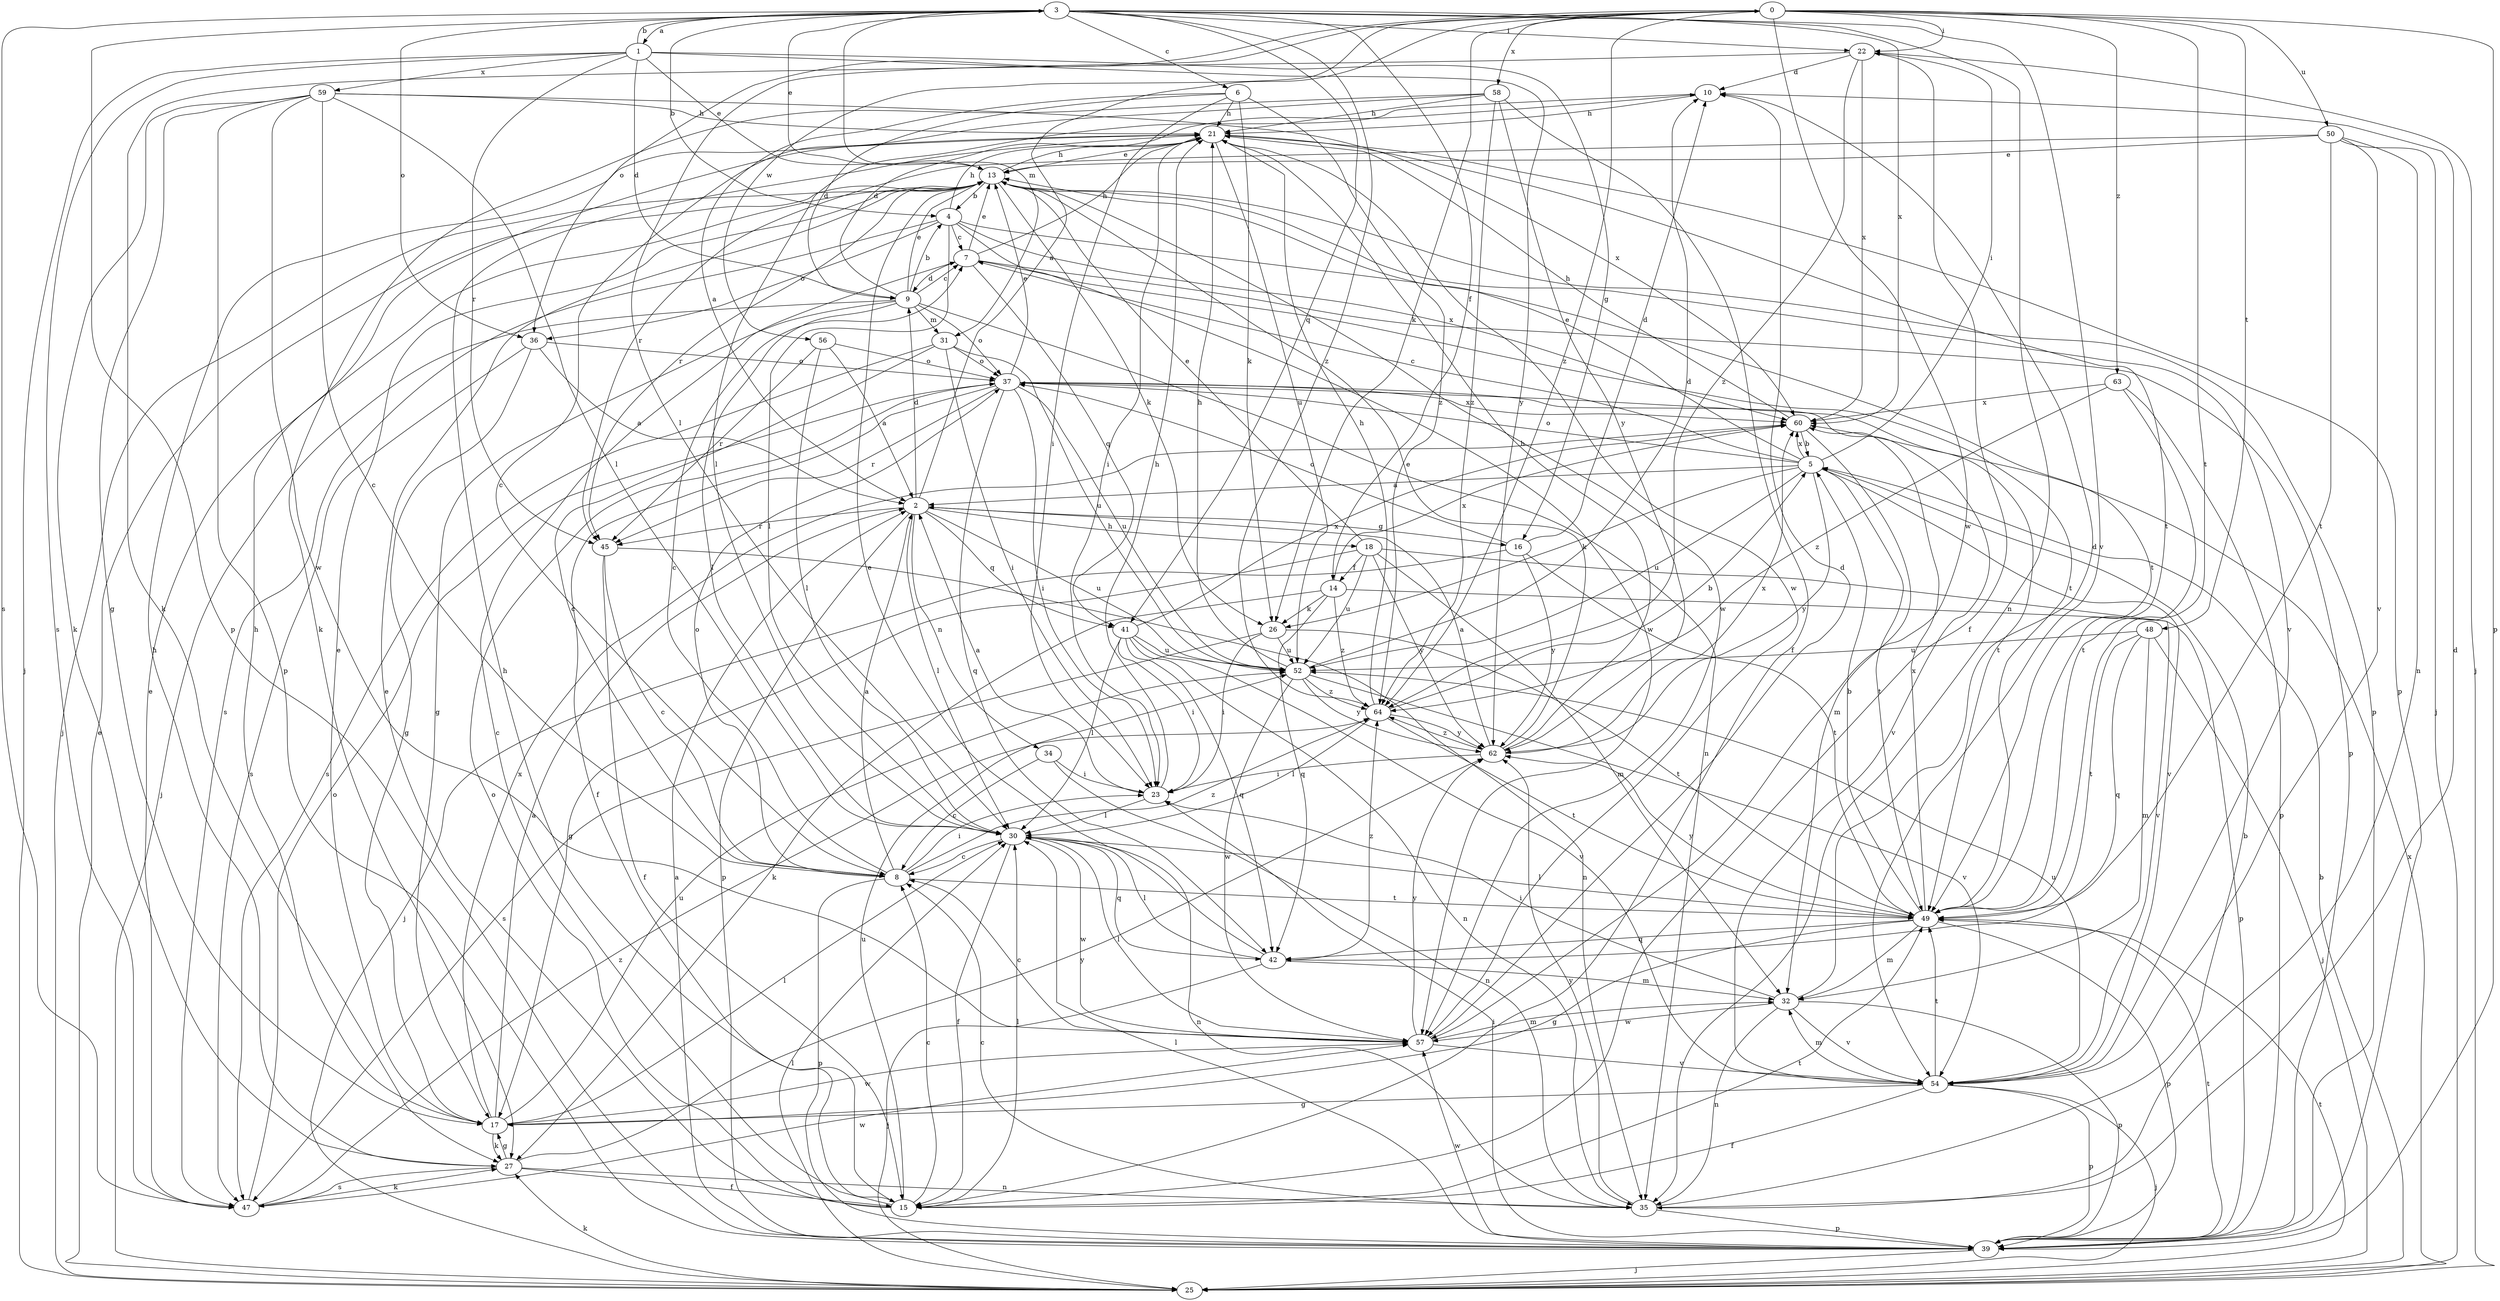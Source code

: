 strict digraph  {
0;
1;
2;
3;
4;
5;
6;
7;
8;
9;
10;
13;
14;
15;
16;
17;
18;
21;
22;
23;
25;
26;
27;
30;
31;
32;
34;
35;
36;
37;
39;
41;
42;
45;
47;
48;
49;
50;
52;
54;
56;
57;
58;
59;
60;
62;
63;
64;
0 -> 22  [label=i];
0 -> 26  [label=k];
0 -> 30  [label=l];
0 -> 36  [label=o];
0 -> 39  [label=p];
0 -> 48  [label=t];
0 -> 49  [label=t];
0 -> 50  [label=u];
0 -> 56  [label=w];
0 -> 57  [label=w];
0 -> 58  [label=x];
0 -> 63  [label=z];
0 -> 64  [label=z];
1 -> 3  [label=b];
1 -> 9  [label=d];
1 -> 13  [label=e];
1 -> 16  [label=g];
1 -> 25  [label=j];
1 -> 45  [label=r];
1 -> 47  [label=s];
1 -> 59  [label=x];
1 -> 62  [label=y];
2 -> 0  [label=a];
2 -> 9  [label=d];
2 -> 16  [label=g];
2 -> 18  [label=h];
2 -> 30  [label=l];
2 -> 34  [label=n];
2 -> 39  [label=p];
2 -> 41  [label=q];
2 -> 45  [label=r];
2 -> 52  [label=u];
3 -> 1  [label=a];
3 -> 4  [label=b];
3 -> 6  [label=c];
3 -> 13  [label=e];
3 -> 14  [label=f];
3 -> 22  [label=i];
3 -> 31  [label=m];
3 -> 35  [label=n];
3 -> 36  [label=o];
3 -> 39  [label=p];
3 -> 41  [label=q];
3 -> 47  [label=s];
3 -> 54  [label=v];
3 -> 60  [label=x];
3 -> 64  [label=z];
4 -> 7  [label=c];
4 -> 21  [label=h];
4 -> 30  [label=l];
4 -> 36  [label=o];
4 -> 47  [label=s];
4 -> 49  [label=t];
4 -> 57  [label=w];
4 -> 60  [label=x];
5 -> 2  [label=a];
5 -> 7  [label=c];
5 -> 13  [label=e];
5 -> 22  [label=i];
5 -> 26  [label=k];
5 -> 37  [label=o];
5 -> 49  [label=t];
5 -> 52  [label=u];
5 -> 54  [label=v];
5 -> 60  [label=x];
5 -> 62  [label=y];
6 -> 2  [label=a];
6 -> 9  [label=d];
6 -> 21  [label=h];
6 -> 23  [label=i];
6 -> 26  [label=k];
6 -> 64  [label=z];
7 -> 9  [label=d];
7 -> 13  [label=e];
7 -> 21  [label=h];
7 -> 39  [label=p];
7 -> 41  [label=q];
7 -> 49  [label=t];
8 -> 2  [label=a];
8 -> 7  [label=c];
8 -> 23  [label=i];
8 -> 37  [label=o];
8 -> 39  [label=p];
8 -> 49  [label=t];
8 -> 64  [label=z];
9 -> 4  [label=b];
9 -> 7  [label=c];
9 -> 10  [label=d];
9 -> 13  [label=e];
9 -> 17  [label=g];
9 -> 25  [label=j];
9 -> 30  [label=l];
9 -> 31  [label=m];
9 -> 35  [label=n];
9 -> 37  [label=o];
10 -> 21  [label=h];
10 -> 30  [label=l];
13 -> 4  [label=b];
13 -> 21  [label=h];
13 -> 25  [label=j];
13 -> 26  [label=k];
13 -> 39  [label=p];
13 -> 45  [label=r];
13 -> 54  [label=v];
13 -> 57  [label=w];
14 -> 26  [label=k];
14 -> 27  [label=k];
14 -> 39  [label=p];
14 -> 42  [label=q];
14 -> 60  [label=x];
14 -> 64  [label=z];
15 -> 7  [label=c];
15 -> 8  [label=c];
15 -> 13  [label=e];
15 -> 21  [label=h];
15 -> 30  [label=l];
15 -> 37  [label=o];
15 -> 49  [label=t];
15 -> 52  [label=u];
16 -> 10  [label=d];
16 -> 25  [label=j];
16 -> 37  [label=o];
16 -> 49  [label=t];
16 -> 62  [label=y];
17 -> 2  [label=a];
17 -> 13  [label=e];
17 -> 21  [label=h];
17 -> 27  [label=k];
17 -> 30  [label=l];
17 -> 52  [label=u];
17 -> 57  [label=w];
17 -> 60  [label=x];
18 -> 13  [label=e];
18 -> 14  [label=f];
18 -> 17  [label=g];
18 -> 32  [label=m];
18 -> 52  [label=u];
18 -> 54  [label=v];
18 -> 62  [label=y];
21 -> 13  [label=e];
21 -> 23  [label=i];
21 -> 39  [label=p];
21 -> 49  [label=t];
21 -> 52  [label=u];
21 -> 57  [label=w];
22 -> 10  [label=d];
22 -> 15  [label=f];
22 -> 25  [label=j];
22 -> 27  [label=k];
22 -> 60  [label=x];
22 -> 64  [label=z];
23 -> 2  [label=a];
23 -> 21  [label=h];
23 -> 30  [label=l];
25 -> 5  [label=b];
25 -> 13  [label=e];
25 -> 27  [label=k];
25 -> 30  [label=l];
25 -> 49  [label=t];
25 -> 60  [label=x];
26 -> 23  [label=i];
26 -> 47  [label=s];
26 -> 49  [label=t];
26 -> 52  [label=u];
27 -> 15  [label=f];
27 -> 17  [label=g];
27 -> 21  [label=h];
27 -> 35  [label=n];
27 -> 47  [label=s];
27 -> 62  [label=y];
30 -> 8  [label=c];
30 -> 15  [label=f];
30 -> 35  [label=n];
30 -> 42  [label=q];
30 -> 57  [label=w];
31 -> 8  [label=c];
31 -> 23  [label=i];
31 -> 37  [label=o];
31 -> 47  [label=s];
31 -> 52  [label=u];
32 -> 10  [label=d];
32 -> 23  [label=i];
32 -> 35  [label=n];
32 -> 39  [label=p];
32 -> 54  [label=v];
32 -> 57  [label=w];
34 -> 8  [label=c];
34 -> 23  [label=i];
34 -> 35  [label=n];
35 -> 5  [label=b];
35 -> 8  [label=c];
35 -> 10  [label=d];
35 -> 39  [label=p];
35 -> 62  [label=y];
36 -> 2  [label=a];
36 -> 17  [label=g];
36 -> 37  [label=o];
36 -> 47  [label=s];
37 -> 13  [label=e];
37 -> 15  [label=f];
37 -> 23  [label=i];
37 -> 42  [label=q];
37 -> 45  [label=r];
37 -> 49  [label=t];
37 -> 52  [label=u];
37 -> 54  [label=v];
37 -> 60  [label=x];
39 -> 2  [label=a];
39 -> 23  [label=i];
39 -> 25  [label=j];
39 -> 30  [label=l];
39 -> 49  [label=t];
39 -> 57  [label=w];
41 -> 23  [label=i];
41 -> 30  [label=l];
41 -> 35  [label=n];
41 -> 42  [label=q];
41 -> 52  [label=u];
41 -> 54  [label=v];
41 -> 60  [label=x];
42 -> 13  [label=e];
42 -> 25  [label=j];
42 -> 30  [label=l];
42 -> 32  [label=m];
42 -> 64  [label=z];
45 -> 8  [label=c];
45 -> 15  [label=f];
45 -> 35  [label=n];
47 -> 13  [label=e];
47 -> 27  [label=k];
47 -> 37  [label=o];
47 -> 57  [label=w];
47 -> 64  [label=z];
48 -> 25  [label=j];
48 -> 32  [label=m];
48 -> 42  [label=q];
48 -> 49  [label=t];
48 -> 52  [label=u];
49 -> 5  [label=b];
49 -> 17  [label=g];
49 -> 30  [label=l];
49 -> 32  [label=m];
49 -> 39  [label=p];
49 -> 42  [label=q];
49 -> 60  [label=x];
49 -> 62  [label=y];
50 -> 13  [label=e];
50 -> 25  [label=j];
50 -> 35  [label=n];
50 -> 45  [label=r];
50 -> 49  [label=t];
50 -> 54  [label=v];
52 -> 10  [label=d];
52 -> 21  [label=h];
52 -> 54  [label=v];
52 -> 57  [label=w];
52 -> 62  [label=y];
52 -> 64  [label=z];
54 -> 15  [label=f];
54 -> 17  [label=g];
54 -> 25  [label=j];
54 -> 32  [label=m];
54 -> 39  [label=p];
54 -> 49  [label=t];
54 -> 52  [label=u];
56 -> 2  [label=a];
56 -> 30  [label=l];
56 -> 37  [label=o];
56 -> 45  [label=r];
57 -> 8  [label=c];
57 -> 10  [label=d];
57 -> 30  [label=l];
57 -> 32  [label=m];
57 -> 54  [label=v];
57 -> 62  [label=y];
58 -> 8  [label=c];
58 -> 15  [label=f];
58 -> 21  [label=h];
58 -> 27  [label=k];
58 -> 62  [label=y];
58 -> 64  [label=z];
59 -> 8  [label=c];
59 -> 17  [label=g];
59 -> 21  [label=h];
59 -> 27  [label=k];
59 -> 30  [label=l];
59 -> 39  [label=p];
59 -> 57  [label=w];
59 -> 60  [label=x];
60 -> 5  [label=b];
60 -> 21  [label=h];
60 -> 32  [label=m];
62 -> 2  [label=a];
62 -> 13  [label=e];
62 -> 21  [label=h];
62 -> 23  [label=i];
62 -> 60  [label=x];
62 -> 64  [label=z];
63 -> 39  [label=p];
63 -> 49  [label=t];
63 -> 60  [label=x];
63 -> 64  [label=z];
64 -> 5  [label=b];
64 -> 21  [label=h];
64 -> 30  [label=l];
64 -> 49  [label=t];
64 -> 62  [label=y];
}
